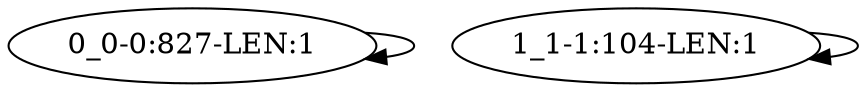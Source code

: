 digraph G {
    "0_0-0:827-LEN:1" -> "0_0-0:827-LEN:1";
    "1_1-1:104-LEN:1" -> "1_1-1:104-LEN:1";
}
